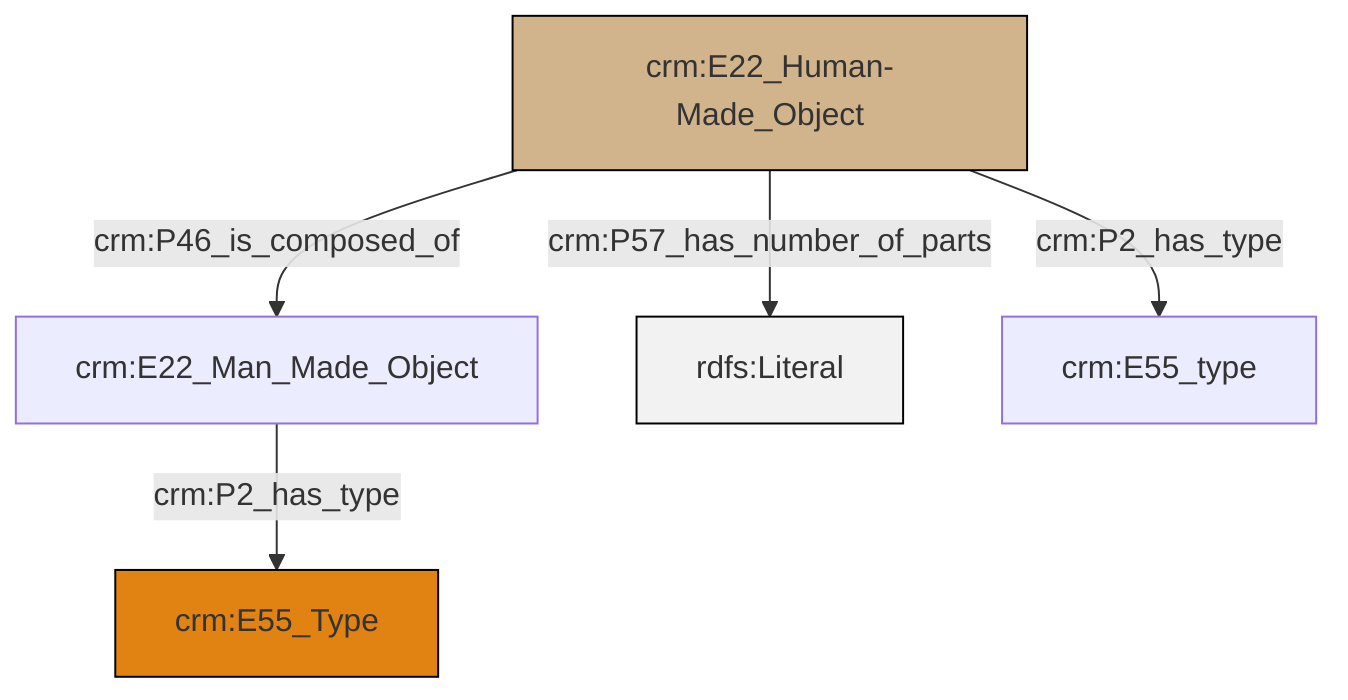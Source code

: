 graph TD
classDef Literal fill:#f2f2f2,stroke:#000000;
classDef CRM_Entity fill:#FFFFFF,stroke:#000000;
classDef Temporal_Entity fill:#00C9E6, stroke:#000000;
classDef Type fill:#E18312, stroke:#000000;
classDef Time-Span fill:#2C9C91, stroke:#000000;
classDef Appellation fill:#FFEB7F, stroke:#000000;
classDef Place fill:#008836, stroke:#000000;
classDef Persistent_Item fill:#B266B2, stroke:#000000;
classDef Conceptual_Object fill:#FFD700, stroke:#000000;
classDef Physical_Thing fill:#D2B48C, stroke:#000000;
classDef Actor fill:#f58aad, stroke:#000000;
classDef PC_Classes fill:#4ce600, stroke:#000000;
classDef Multi fill:#cccccc,stroke:#000000;

0["crm:E22_Human-Made_Object"]:::Physical_Thing -->|crm:P46_is_composed_of| 1["crm:E22_Man_Made_Object"]:::Default
0["crm:E22_Human-Made_Object"]:::Physical_Thing -->|crm:P57_has_number_of_parts| 4[rdfs:Literal]:::Literal
0["crm:E22_Human-Made_Object"]:::Physical_Thing -->|crm:P2_has_type| 6["crm:E55_type"]:::Default
1["crm:E22_Man_Made_Object"]:::Default -->|crm:P2_has_type| 2["crm:E55_Type"]:::Type